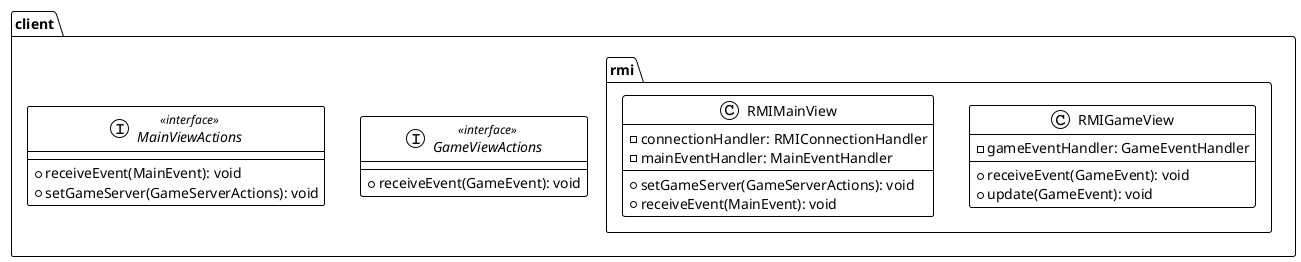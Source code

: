 @startuml

!theme plain
top to bottom direction
skinparam linetype ortho

package "client" {
    interface GameViewActions << interface >> {
      + receiveEvent(GameEvent): void
    }

    interface MainViewActions << interface >> {
      + receiveEvent(MainEvent): void
      + setGameServer(GameServerActions): void
    }

    package "rmi" {
        class RMIGameView {
          - gameEventHandler: GameEventHandler
          + receiveEvent(GameEvent): void
          + update(GameEvent): void
        }

        class RMIMainView {
          - connectionHandler: RMIConnectionHandler
          - mainEventHandler: MainEventHandler
          + setGameServer(GameServerActions): void
          + receiveEvent(MainEvent): void
        }
    }
}

@enduml

